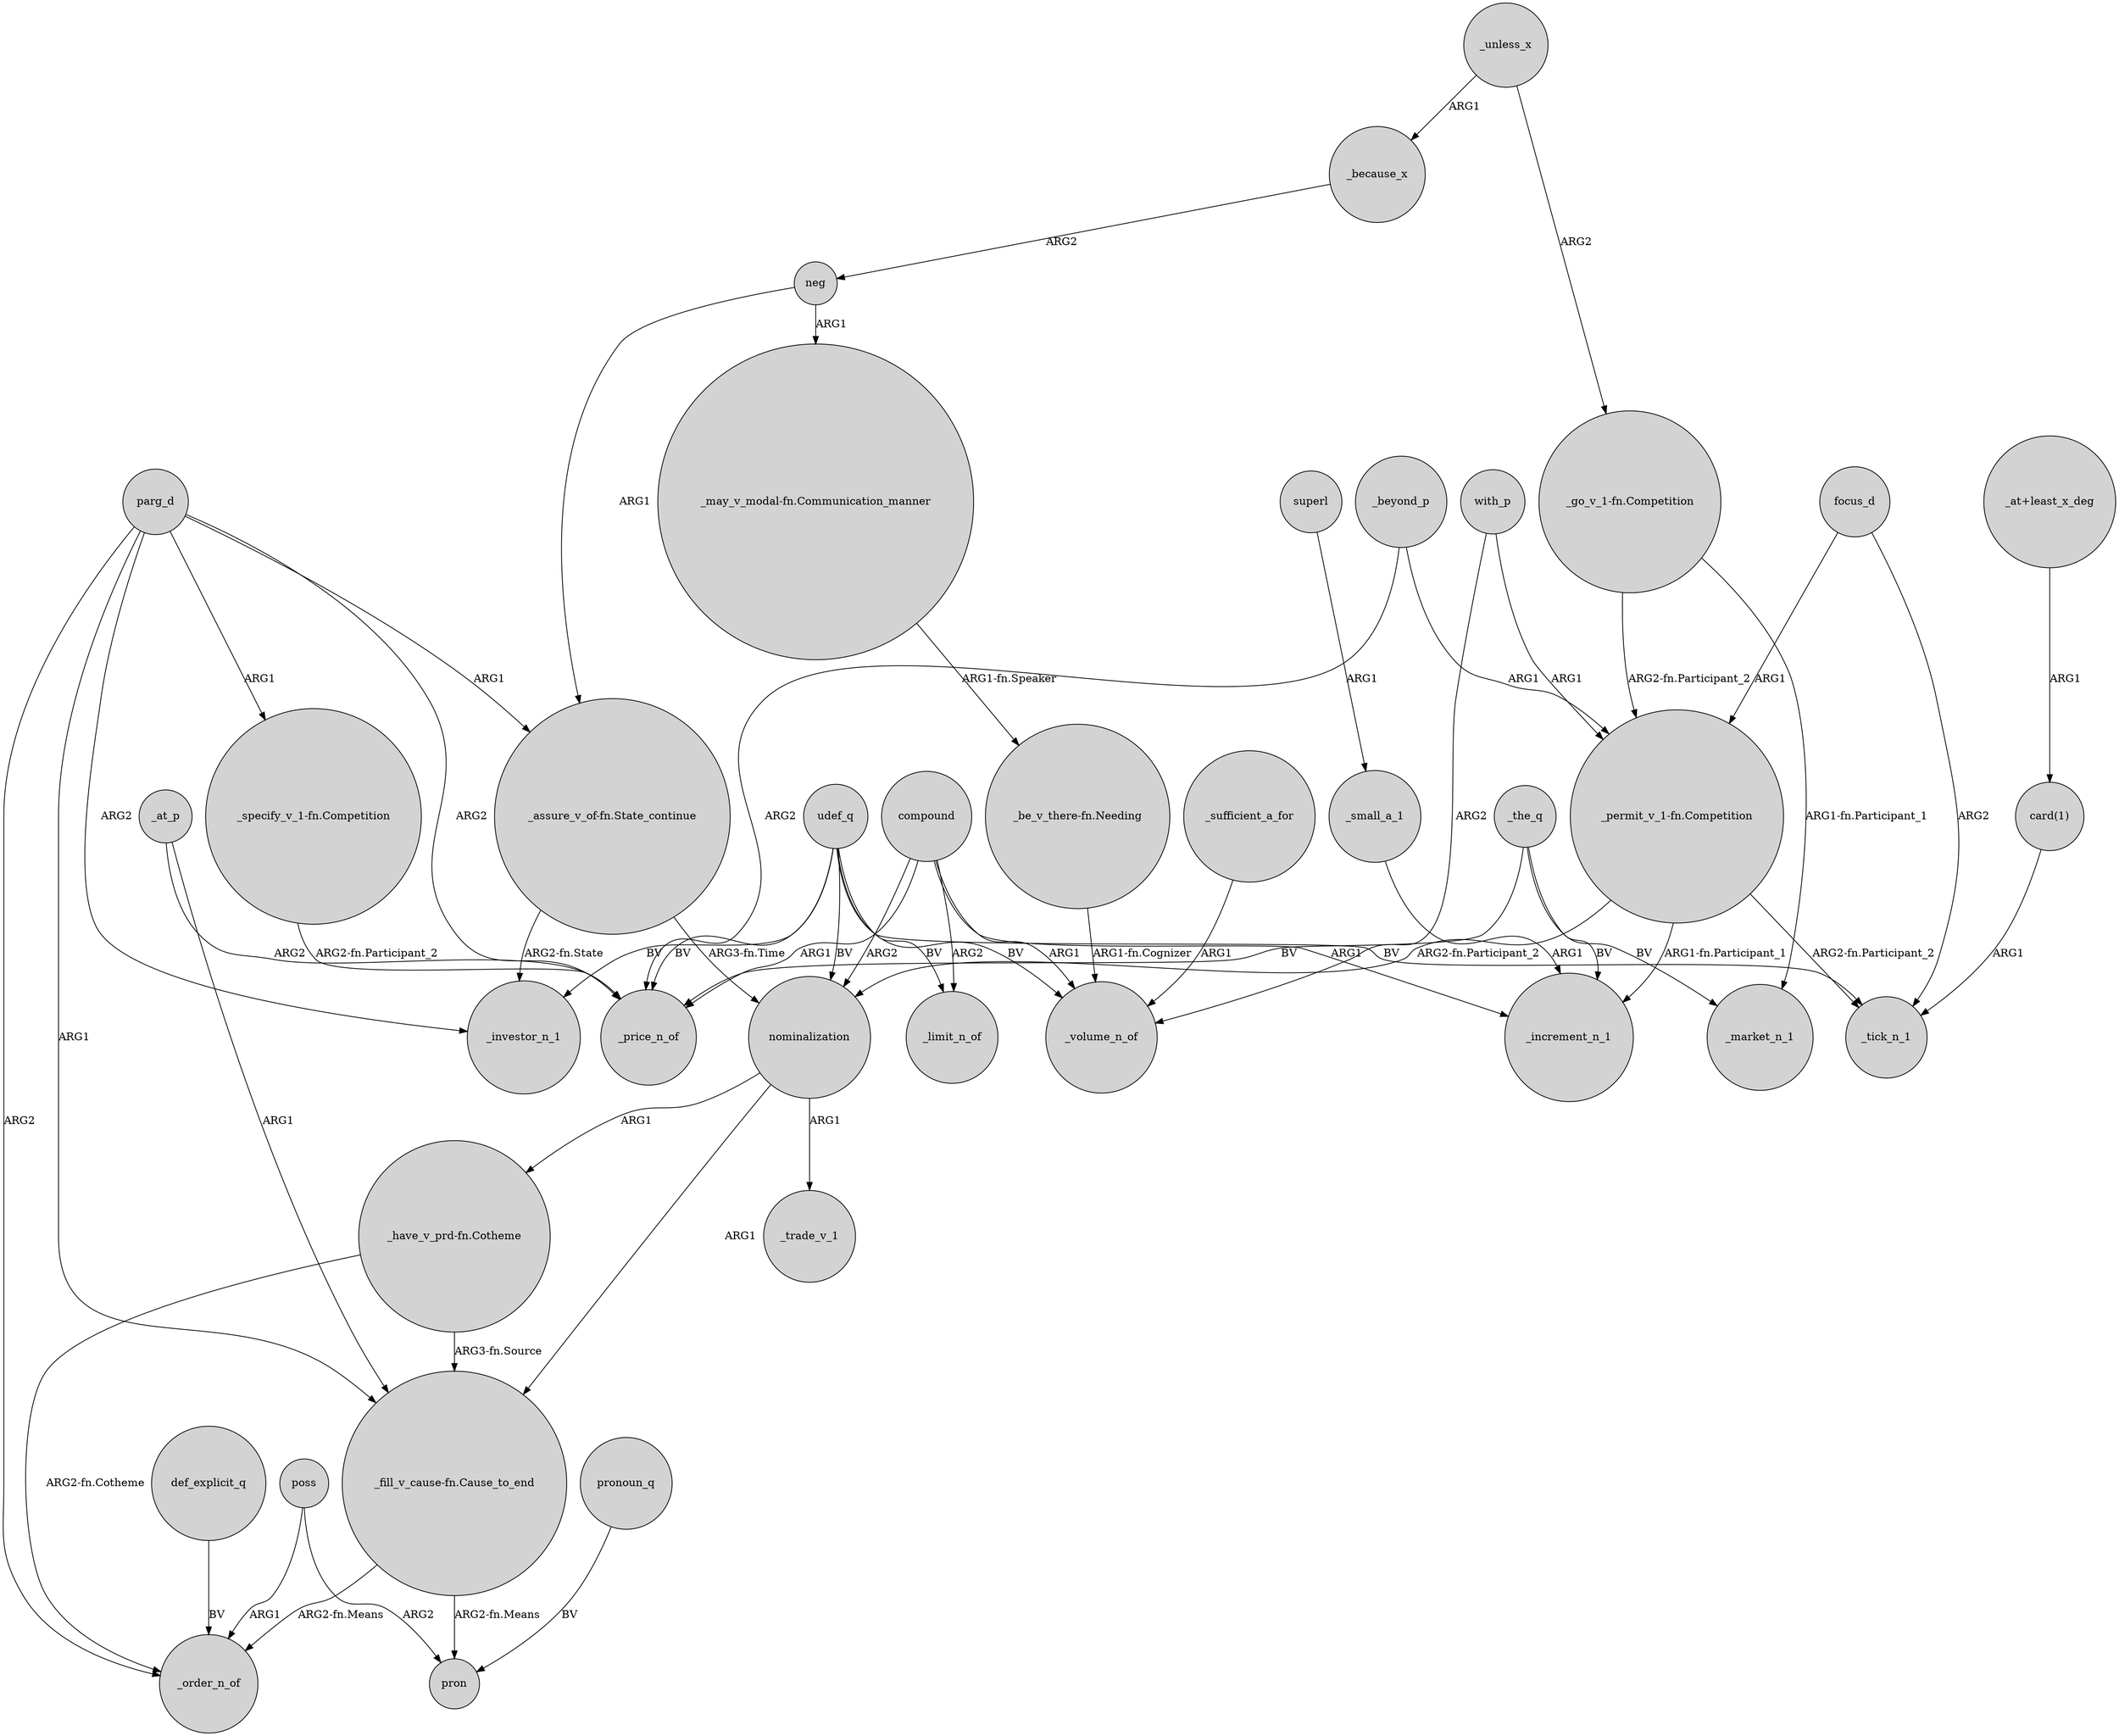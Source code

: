 digraph {
	node [shape=circle style=filled]
	_beyond_p -> "_permit_v_1-fn.Competition" [label=ARG1]
	compound -> _volume_n_of [label=ARG1]
	with_p -> "_permit_v_1-fn.Competition" [label=ARG1]
	"_assure_v_of-fn.State_continue" -> nominalization [label="ARG3-fn.Time"]
	focus_d -> _tick_n_1 [label=ARG2]
	superl -> _small_a_1 [label=ARG1]
	"_go_v_1-fn.Competition" -> _market_n_1 [label="ARG1-fn.Participant_1"]
	udef_q -> _price_n_of [label=BV]
	neg -> "_assure_v_of-fn.State_continue" [label=ARG1]
	"_go_v_1-fn.Competition" -> "_permit_v_1-fn.Competition" [label="ARG2-fn.Participant_2"]
	neg -> "_may_v_modal-fn.Communication_manner" [label=ARG1]
	_at_p -> "_fill_v_cause-fn.Cause_to_end" [label=ARG1]
	_unless_x -> "_go_v_1-fn.Competition" [label=ARG2]
	udef_q -> nominalization [label=BV]
	parg_d -> _order_n_of [label=ARG2]
	_beyond_p -> _price_n_of [label=ARG2]
	_small_a_1 -> _increment_n_1 [label=ARG1]
	udef_q -> _volume_n_of [label=BV]
	_the_q -> _market_n_1 [label=BV]
	compound -> nominalization [label=ARG2]
	compound -> _increment_n_1 [label=ARG1]
	pronoun_q -> pron [label=BV]
	poss -> pron [label=ARG2]
	poss -> _order_n_of [label=ARG1]
	"_permit_v_1-fn.Competition" -> nominalization [label="ARG2-fn.Participant_2"]
	nominalization -> "_have_v_prd-fn.Cotheme" [label=ARG1]
	compound -> _limit_n_of [label=ARG2]
	"_at+least_x_deg" -> "card(1)" [label=ARG1]
	"_may_v_modal-fn.Communication_manner" -> "_be_v_there-fn.Needing" [label="ARG1-fn.Speaker"]
	parg_d -> "_fill_v_cause-fn.Cause_to_end" [label=ARG1]
	_the_q -> _increment_n_1 [label=BV]
	"_permit_v_1-fn.Competition" -> _tick_n_1 [label="ARG2-fn.Participant_2"]
	_at_p -> _price_n_of [label=ARG2]
	parg_d -> _investor_n_1 [label=ARG2]
	_unless_x -> _because_x [label=ARG1]
	focus_d -> "_permit_v_1-fn.Competition" [label=ARG1]
	udef_q -> _limit_n_of [label=BV]
	with_p -> _volume_n_of [label=ARG2]
	"_be_v_there-fn.Needing" -> _volume_n_of [label="ARG1-fn.Cognizer"]
	"_have_v_prd-fn.Cotheme" -> _order_n_of [label="ARG2-fn.Cotheme"]
	"_permit_v_1-fn.Competition" -> _increment_n_1 [label="ARG1-fn.Participant_1"]
	nominalization -> _trade_v_1 [label=ARG1]
	parg_d -> _price_n_of [label=ARG2]
	_sufficient_a_for -> _volume_n_of [label=ARG1]
	parg_d -> "_specify_v_1-fn.Competition" [label=ARG1]
	nominalization -> "_fill_v_cause-fn.Cause_to_end" [label=ARG1]
	"_assure_v_of-fn.State_continue" -> _investor_n_1 [label="ARG2-fn.State"]
	"_fill_v_cause-fn.Cause_to_end" -> _order_n_of [label="ARG2-fn.Means"]
	"_have_v_prd-fn.Cotheme" -> "_fill_v_cause-fn.Cause_to_end" [label="ARG3-fn.Source"]
	"card(1)" -> _tick_n_1 [label=ARG1]
	udef_q -> _investor_n_1 [label=BV]
	_the_q -> _price_n_of [label=BV]
	parg_d -> "_assure_v_of-fn.State_continue" [label=ARG1]
	"_fill_v_cause-fn.Cause_to_end" -> pron [label="ARG2-fn.Means"]
	compound -> _price_n_of [label=ARG1]
	udef_q -> _tick_n_1 [label=BV]
	def_explicit_q -> _order_n_of [label=BV]
	"_specify_v_1-fn.Competition" -> _price_n_of [label="ARG2-fn.Participant_2"]
	_because_x -> neg [label=ARG2]
}
